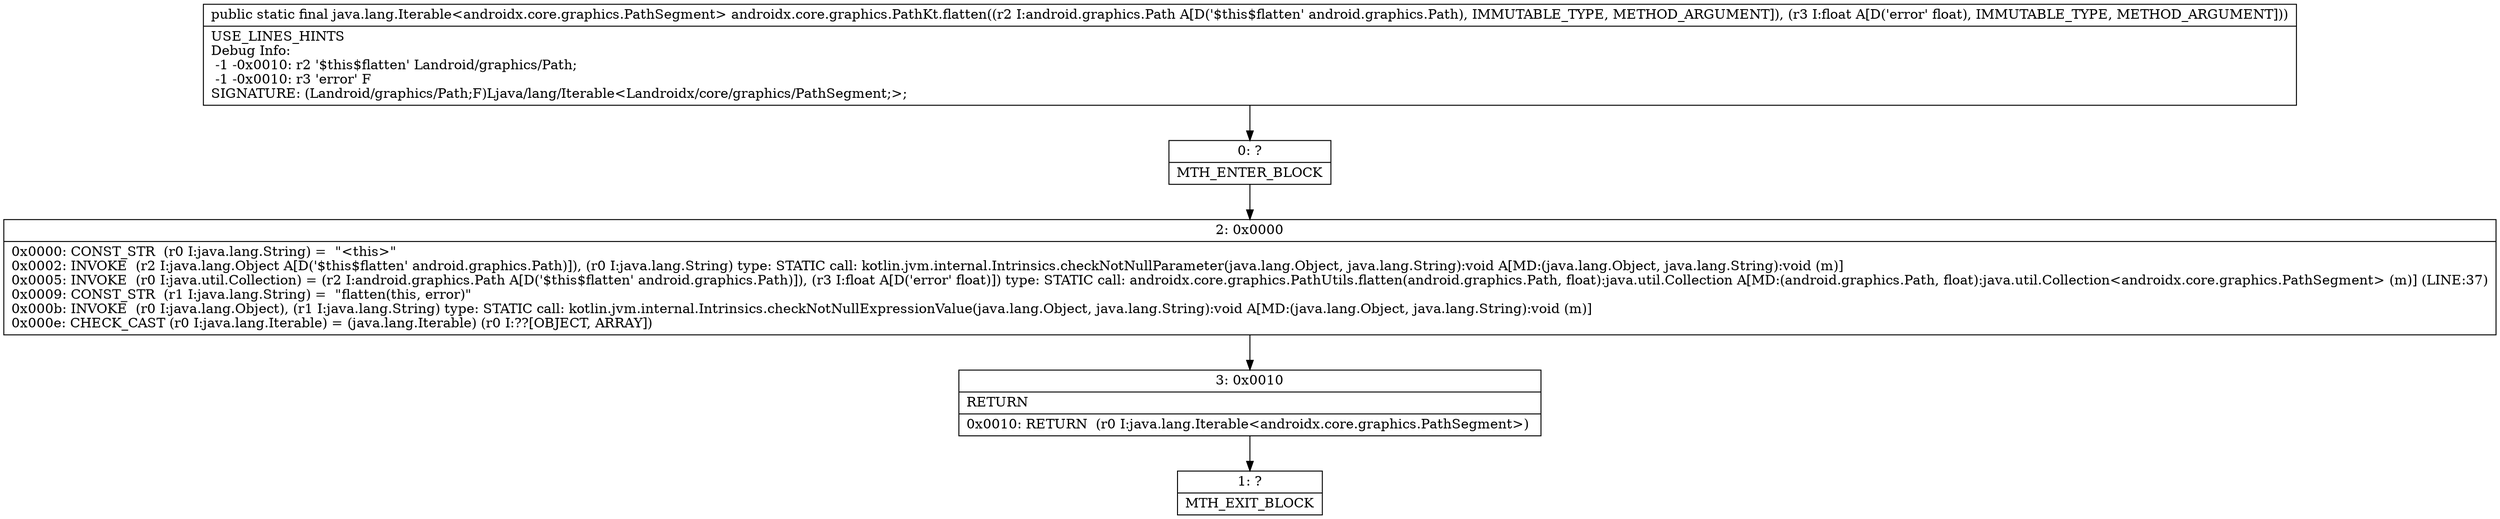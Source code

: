 digraph "CFG forandroidx.core.graphics.PathKt.flatten(Landroid\/graphics\/Path;F)Ljava\/lang\/Iterable;" {
Node_0 [shape=record,label="{0\:\ ?|MTH_ENTER_BLOCK\l}"];
Node_2 [shape=record,label="{2\:\ 0x0000|0x0000: CONST_STR  (r0 I:java.lang.String) =  \"\<this\>\" \l0x0002: INVOKE  (r2 I:java.lang.Object A[D('$this$flatten' android.graphics.Path)]), (r0 I:java.lang.String) type: STATIC call: kotlin.jvm.internal.Intrinsics.checkNotNullParameter(java.lang.Object, java.lang.String):void A[MD:(java.lang.Object, java.lang.String):void (m)]\l0x0005: INVOKE  (r0 I:java.util.Collection) = (r2 I:android.graphics.Path A[D('$this$flatten' android.graphics.Path)]), (r3 I:float A[D('error' float)]) type: STATIC call: androidx.core.graphics.PathUtils.flatten(android.graphics.Path, float):java.util.Collection A[MD:(android.graphics.Path, float):java.util.Collection\<androidx.core.graphics.PathSegment\> (m)] (LINE:37)\l0x0009: CONST_STR  (r1 I:java.lang.String) =  \"flatten(this, error)\" \l0x000b: INVOKE  (r0 I:java.lang.Object), (r1 I:java.lang.String) type: STATIC call: kotlin.jvm.internal.Intrinsics.checkNotNullExpressionValue(java.lang.Object, java.lang.String):void A[MD:(java.lang.Object, java.lang.String):void (m)]\l0x000e: CHECK_CAST (r0 I:java.lang.Iterable) = (java.lang.Iterable) (r0 I:??[OBJECT, ARRAY]) \l}"];
Node_3 [shape=record,label="{3\:\ 0x0010|RETURN\l|0x0010: RETURN  (r0 I:java.lang.Iterable\<androidx.core.graphics.PathSegment\>) \l}"];
Node_1 [shape=record,label="{1\:\ ?|MTH_EXIT_BLOCK\l}"];
MethodNode[shape=record,label="{public static final java.lang.Iterable\<androidx.core.graphics.PathSegment\> androidx.core.graphics.PathKt.flatten((r2 I:android.graphics.Path A[D('$this$flatten' android.graphics.Path), IMMUTABLE_TYPE, METHOD_ARGUMENT]), (r3 I:float A[D('error' float), IMMUTABLE_TYPE, METHOD_ARGUMENT]))  | USE_LINES_HINTS\lDebug Info:\l  \-1 \-0x0010: r2 '$this$flatten' Landroid\/graphics\/Path;\l  \-1 \-0x0010: r3 'error' F\lSIGNATURE: (Landroid\/graphics\/Path;F)Ljava\/lang\/Iterable\<Landroidx\/core\/graphics\/PathSegment;\>;\l}"];
MethodNode -> Node_0;Node_0 -> Node_2;
Node_2 -> Node_3;
Node_3 -> Node_1;
}

